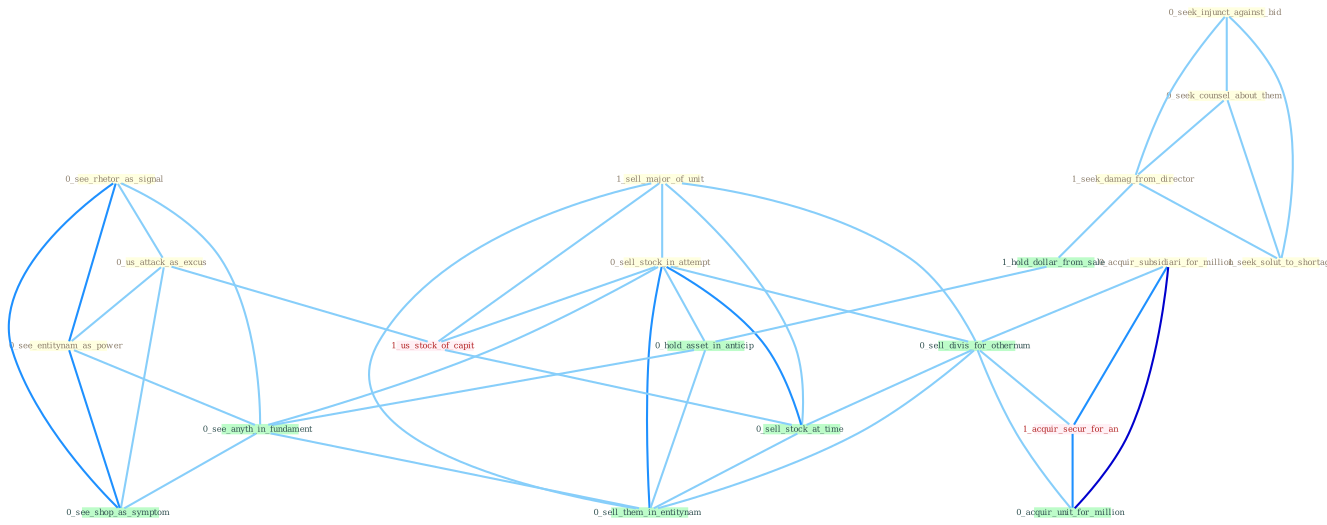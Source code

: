 Graph G{ 
    node
    [shape=polygon,style=filled,width=.5,height=.06,color="#BDFCC9",fixedsize=true,fontsize=4,
    fontcolor="#2f4f4f"];
    {node
    [color="#ffffe0", fontcolor="#8b7d6b"] "0_see_rhetor_as_signal " "0_seek_injunct_against_bid " "0_us_attack_as_excus " "1_sell_major_of_unit " "0_sell_stock_in_attempt " "0_acquir_subsidiari_for_million " "0_seek_counsel_about_them " "1_seek_damag_from_director " "0_see_entitynam_as_power " "1_seek_solut_to_shortag "}
{node [color="#fff0f5", fontcolor="#b22222"] "1_acquir_secur_for_an " "1_us_stock_of_capit "}
edge [color="#B0E2FF"];

	"0_see_rhetor_as_signal " -- "0_us_attack_as_excus " [w="1", color="#87cefa" ];
	"0_see_rhetor_as_signal " -- "0_see_entitynam_as_power " [w="2", color="#1e90ff" , len=0.8];
	"0_see_rhetor_as_signal " -- "0_see_anyth_in_fundament " [w="1", color="#87cefa" ];
	"0_see_rhetor_as_signal " -- "0_see_shop_as_symptom " [w="2", color="#1e90ff" , len=0.8];
	"0_seek_injunct_against_bid " -- "0_seek_counsel_about_them " [w="1", color="#87cefa" ];
	"0_seek_injunct_against_bid " -- "1_seek_damag_from_director " [w="1", color="#87cefa" ];
	"0_seek_injunct_against_bid " -- "1_seek_solut_to_shortag " [w="1", color="#87cefa" ];
	"0_us_attack_as_excus " -- "0_see_entitynam_as_power " [w="1", color="#87cefa" ];
	"0_us_attack_as_excus " -- "1_us_stock_of_capit " [w="1", color="#87cefa" ];
	"0_us_attack_as_excus " -- "0_see_shop_as_symptom " [w="1", color="#87cefa" ];
	"1_sell_major_of_unit " -- "0_sell_stock_in_attempt " [w="1", color="#87cefa" ];
	"1_sell_major_of_unit " -- "0_sell_divis_for_othernum " [w="1", color="#87cefa" ];
	"1_sell_major_of_unit " -- "1_us_stock_of_capit " [w="1", color="#87cefa" ];
	"1_sell_major_of_unit " -- "0_sell_stock_at_time " [w="1", color="#87cefa" ];
	"1_sell_major_of_unit " -- "0_sell_them_in_entitynam " [w="1", color="#87cefa" ];
	"0_sell_stock_in_attempt " -- "0_sell_divis_for_othernum " [w="1", color="#87cefa" ];
	"0_sell_stock_in_attempt " -- "1_us_stock_of_capit " [w="1", color="#87cefa" ];
	"0_sell_stock_in_attempt " -- "0_hold_asset_in_anticip " [w="1", color="#87cefa" ];
	"0_sell_stock_in_attempt " -- "0_sell_stock_at_time " [w="2", color="#1e90ff" , len=0.8];
	"0_sell_stock_in_attempt " -- "0_see_anyth_in_fundament " [w="1", color="#87cefa" ];
	"0_sell_stock_in_attempt " -- "0_sell_them_in_entitynam " [w="2", color="#1e90ff" , len=0.8];
	"0_acquir_subsidiari_for_million " -- "0_sell_divis_for_othernum " [w="1", color="#87cefa" ];
	"0_acquir_subsidiari_for_million " -- "1_acquir_secur_for_an " [w="2", color="#1e90ff" , len=0.8];
	"0_acquir_subsidiari_for_million " -- "0_acquir_unit_for_million " [w="3", color="#0000cd" , len=0.6];
	"0_seek_counsel_about_them " -- "1_seek_damag_from_director " [w="1", color="#87cefa" ];
	"0_seek_counsel_about_them " -- "1_seek_solut_to_shortag " [w="1", color="#87cefa" ];
	"1_seek_damag_from_director " -- "1_seek_solut_to_shortag " [w="1", color="#87cefa" ];
	"1_seek_damag_from_director " -- "1_hold_dollar_from_sale " [w="1", color="#87cefa" ];
	"0_see_entitynam_as_power " -- "0_see_anyth_in_fundament " [w="1", color="#87cefa" ];
	"0_see_entitynam_as_power " -- "0_see_shop_as_symptom " [w="2", color="#1e90ff" , len=0.8];
	"0_sell_divis_for_othernum " -- "1_acquir_secur_for_an " [w="1", color="#87cefa" ];
	"0_sell_divis_for_othernum " -- "0_sell_stock_at_time " [w="1", color="#87cefa" ];
	"0_sell_divis_for_othernum " -- "0_acquir_unit_for_million " [w="1", color="#87cefa" ];
	"0_sell_divis_for_othernum " -- "0_sell_them_in_entitynam " [w="1", color="#87cefa" ];
	"1_acquir_secur_for_an " -- "0_acquir_unit_for_million " [w="2", color="#1e90ff" , len=0.8];
	"1_us_stock_of_capit " -- "0_sell_stock_at_time " [w="1", color="#87cefa" ];
	"1_hold_dollar_from_sale " -- "0_hold_asset_in_anticip " [w="1", color="#87cefa" ];
	"0_hold_asset_in_anticip " -- "0_see_anyth_in_fundament " [w="1", color="#87cefa" ];
	"0_hold_asset_in_anticip " -- "0_sell_them_in_entitynam " [w="1", color="#87cefa" ];
	"0_sell_stock_at_time " -- "0_sell_them_in_entitynam " [w="1", color="#87cefa" ];
	"0_see_anyth_in_fundament " -- "0_see_shop_as_symptom " [w="1", color="#87cefa" ];
	"0_see_anyth_in_fundament " -- "0_sell_them_in_entitynam " [w="1", color="#87cefa" ];
}